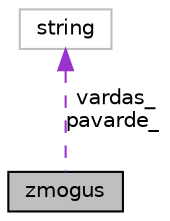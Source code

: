 digraph "zmogus"
{
  edge [fontname="Helvetica",fontsize="10",labelfontname="Helvetica",labelfontsize="10"];
  node [fontname="Helvetica",fontsize="10",shape=record];
  Node1 [label="zmogus",height=0.2,width=0.4,color="black", fillcolor="grey75", style="filled", fontcolor="black"];
  Node2 -> Node1 [dir="back",color="darkorchid3",fontsize="10",style="dashed",label=" vardas_\npavarde_" ,fontname="Helvetica"];
  Node2 [label="string",height=0.2,width=0.4,color="grey75", fillcolor="white", style="filled"];
}
